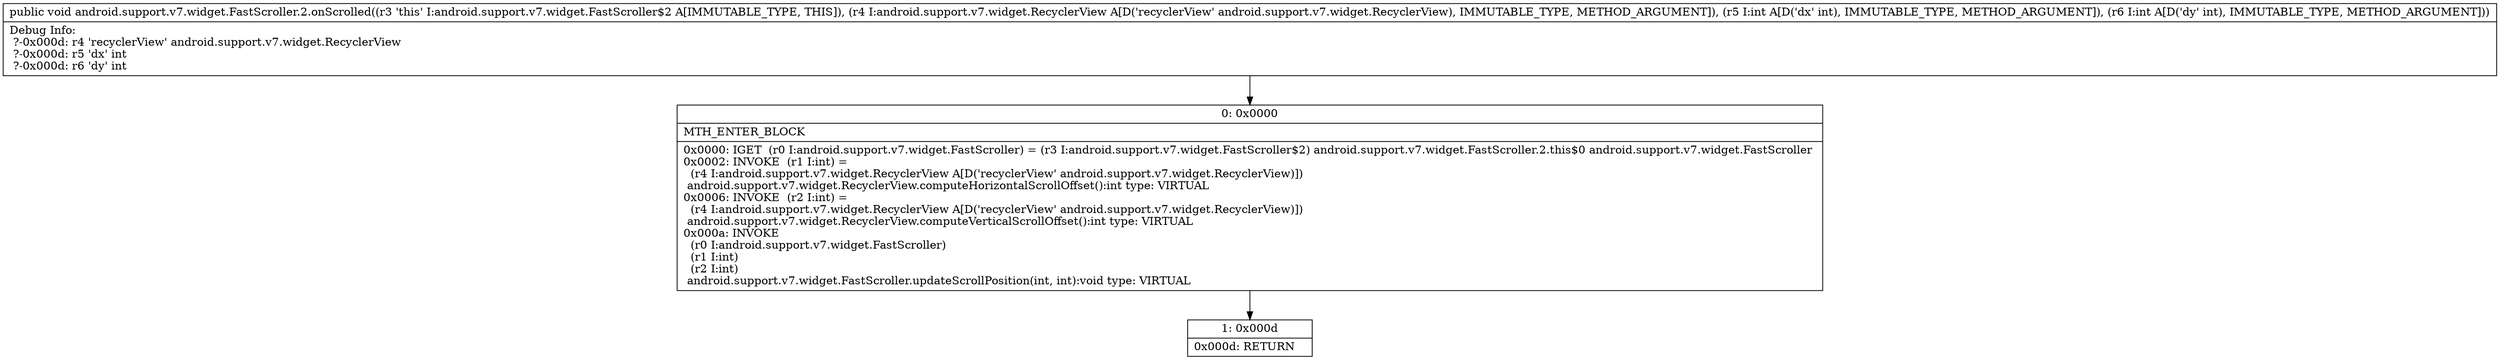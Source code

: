 digraph "CFG forandroid.support.v7.widget.FastScroller.2.onScrolled(Landroid\/support\/v7\/widget\/RecyclerView;II)V" {
Node_0 [shape=record,label="{0\:\ 0x0000|MTH_ENTER_BLOCK\l|0x0000: IGET  (r0 I:android.support.v7.widget.FastScroller) = (r3 I:android.support.v7.widget.FastScroller$2) android.support.v7.widget.FastScroller.2.this$0 android.support.v7.widget.FastScroller \l0x0002: INVOKE  (r1 I:int) = \l  (r4 I:android.support.v7.widget.RecyclerView A[D('recyclerView' android.support.v7.widget.RecyclerView)])\l android.support.v7.widget.RecyclerView.computeHorizontalScrollOffset():int type: VIRTUAL \l0x0006: INVOKE  (r2 I:int) = \l  (r4 I:android.support.v7.widget.RecyclerView A[D('recyclerView' android.support.v7.widget.RecyclerView)])\l android.support.v7.widget.RecyclerView.computeVerticalScrollOffset():int type: VIRTUAL \l0x000a: INVOKE  \l  (r0 I:android.support.v7.widget.FastScroller)\l  (r1 I:int)\l  (r2 I:int)\l android.support.v7.widget.FastScroller.updateScrollPosition(int, int):void type: VIRTUAL \l}"];
Node_1 [shape=record,label="{1\:\ 0x000d|0x000d: RETURN   \l}"];
MethodNode[shape=record,label="{public void android.support.v7.widget.FastScroller.2.onScrolled((r3 'this' I:android.support.v7.widget.FastScroller$2 A[IMMUTABLE_TYPE, THIS]), (r4 I:android.support.v7.widget.RecyclerView A[D('recyclerView' android.support.v7.widget.RecyclerView), IMMUTABLE_TYPE, METHOD_ARGUMENT]), (r5 I:int A[D('dx' int), IMMUTABLE_TYPE, METHOD_ARGUMENT]), (r6 I:int A[D('dy' int), IMMUTABLE_TYPE, METHOD_ARGUMENT]))  | Debug Info:\l  ?\-0x000d: r4 'recyclerView' android.support.v7.widget.RecyclerView\l  ?\-0x000d: r5 'dx' int\l  ?\-0x000d: r6 'dy' int\l}"];
MethodNode -> Node_0;
Node_0 -> Node_1;
}

